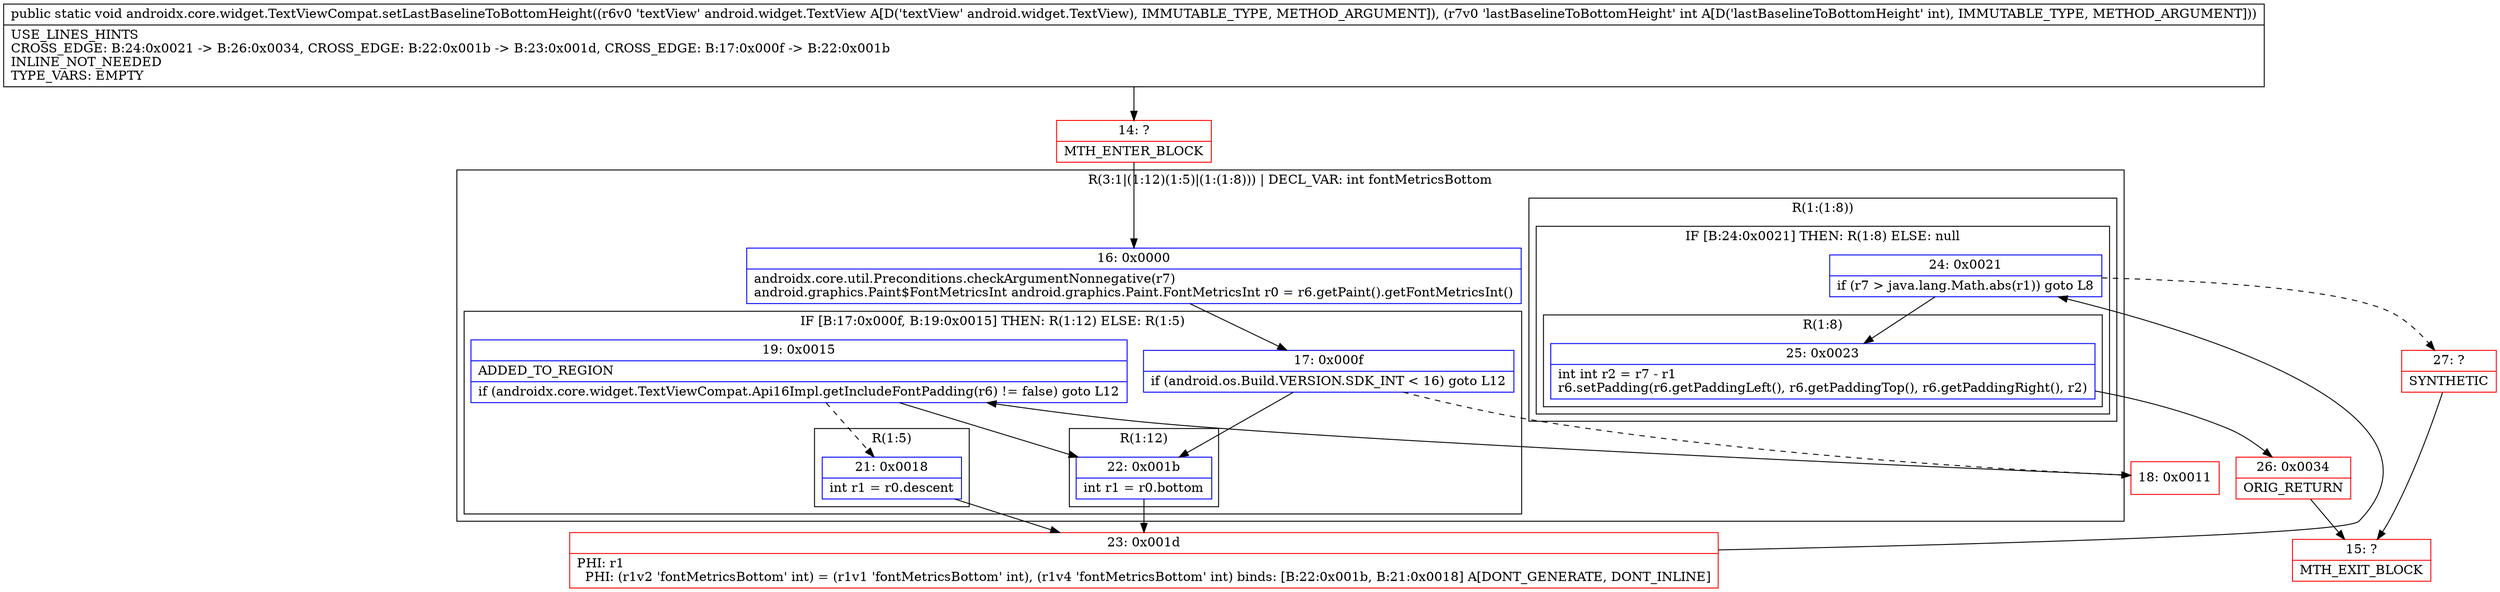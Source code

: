 digraph "CFG forandroidx.core.widget.TextViewCompat.setLastBaselineToBottomHeight(Landroid\/widget\/TextView;I)V" {
subgraph cluster_Region_793589623 {
label = "R(3:1|(1:12)(1:5)|(1:(1:8))) | DECL_VAR: int fontMetricsBottom\l";
node [shape=record,color=blue];
Node_16 [shape=record,label="{16\:\ 0x0000|androidx.core.util.Preconditions.checkArgumentNonnegative(r7)\landroid.graphics.Paint$FontMetricsInt android.graphics.Paint.FontMetricsInt r0 = r6.getPaint().getFontMetricsInt()\l}"];
subgraph cluster_IfRegion_1918082130 {
label = "IF [B:17:0x000f, B:19:0x0015] THEN: R(1:12) ELSE: R(1:5)";
node [shape=record,color=blue];
Node_17 [shape=record,label="{17\:\ 0x000f|if (android.os.Build.VERSION.SDK_INT \< 16) goto L12\l}"];
Node_19 [shape=record,label="{19\:\ 0x0015|ADDED_TO_REGION\l|if (androidx.core.widget.TextViewCompat.Api16Impl.getIncludeFontPadding(r6) != false) goto L12\l}"];
subgraph cluster_Region_213521483 {
label = "R(1:12)";
node [shape=record,color=blue];
Node_22 [shape=record,label="{22\:\ 0x001b|int r1 = r0.bottom\l}"];
}
subgraph cluster_Region_1021389160 {
label = "R(1:5)";
node [shape=record,color=blue];
Node_21 [shape=record,label="{21\:\ 0x0018|int r1 = r0.descent\l}"];
}
}
subgraph cluster_Region_366282158 {
label = "R(1:(1:8))";
node [shape=record,color=blue];
subgraph cluster_IfRegion_605059237 {
label = "IF [B:24:0x0021] THEN: R(1:8) ELSE: null";
node [shape=record,color=blue];
Node_24 [shape=record,label="{24\:\ 0x0021|if (r7 \> java.lang.Math.abs(r1)) goto L8\l}"];
subgraph cluster_Region_1380253771 {
label = "R(1:8)";
node [shape=record,color=blue];
Node_25 [shape=record,label="{25\:\ 0x0023|int int r2 = r7 \- r1\lr6.setPadding(r6.getPaddingLeft(), r6.getPaddingTop(), r6.getPaddingRight(), r2)\l}"];
}
}
}
}
Node_14 [shape=record,color=red,label="{14\:\ ?|MTH_ENTER_BLOCK\l}"];
Node_18 [shape=record,color=red,label="{18\:\ 0x0011}"];
Node_23 [shape=record,color=red,label="{23\:\ 0x001d|PHI: r1 \l  PHI: (r1v2 'fontMetricsBottom' int) = (r1v1 'fontMetricsBottom' int), (r1v4 'fontMetricsBottom' int) binds: [B:22:0x001b, B:21:0x0018] A[DONT_GENERATE, DONT_INLINE]\l}"];
Node_26 [shape=record,color=red,label="{26\:\ 0x0034|ORIG_RETURN\l}"];
Node_15 [shape=record,color=red,label="{15\:\ ?|MTH_EXIT_BLOCK\l}"];
Node_27 [shape=record,color=red,label="{27\:\ ?|SYNTHETIC\l}"];
MethodNode[shape=record,label="{public static void androidx.core.widget.TextViewCompat.setLastBaselineToBottomHeight((r6v0 'textView' android.widget.TextView A[D('textView' android.widget.TextView), IMMUTABLE_TYPE, METHOD_ARGUMENT]), (r7v0 'lastBaselineToBottomHeight' int A[D('lastBaselineToBottomHeight' int), IMMUTABLE_TYPE, METHOD_ARGUMENT]))  | USE_LINES_HINTS\lCROSS_EDGE: B:24:0x0021 \-\> B:26:0x0034, CROSS_EDGE: B:22:0x001b \-\> B:23:0x001d, CROSS_EDGE: B:17:0x000f \-\> B:22:0x001b\lINLINE_NOT_NEEDED\lTYPE_VARS: EMPTY\l}"];
MethodNode -> Node_14;Node_16 -> Node_17;
Node_17 -> Node_18[style=dashed];
Node_17 -> Node_22;
Node_19 -> Node_21[style=dashed];
Node_19 -> Node_22;
Node_22 -> Node_23;
Node_21 -> Node_23;
Node_24 -> Node_25;
Node_24 -> Node_27[style=dashed];
Node_25 -> Node_26;
Node_14 -> Node_16;
Node_18 -> Node_19;
Node_23 -> Node_24;
Node_26 -> Node_15;
Node_27 -> Node_15;
}

